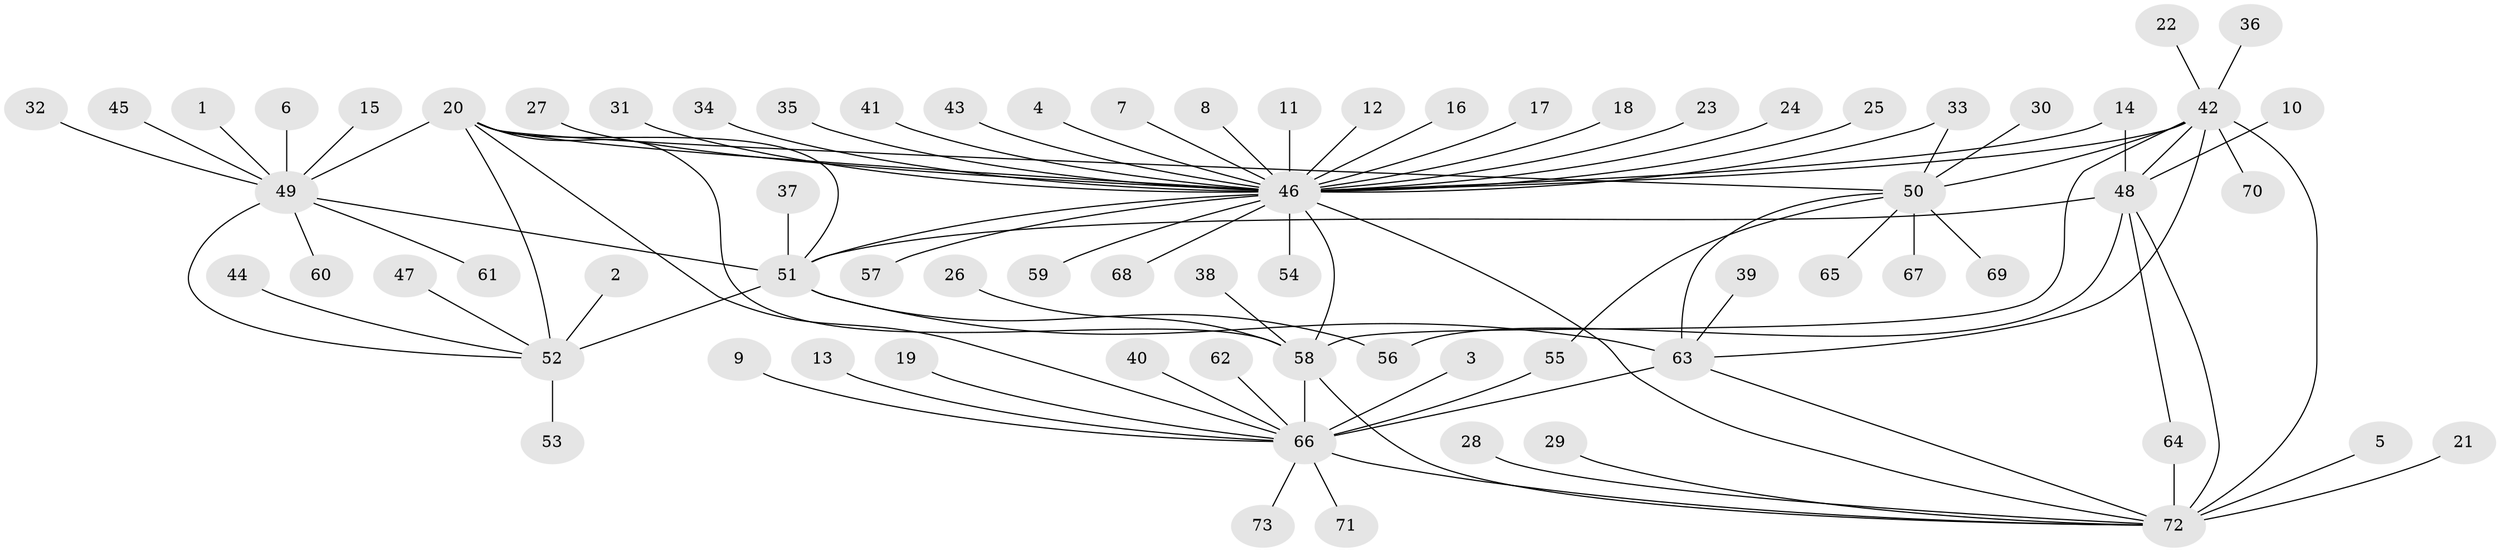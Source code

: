 // original degree distribution, {14: 0.0136986301369863, 8: 0.0547945205479452, 11: 0.02054794520547945, 9: 0.06164383561643835, 12: 0.02054794520547945, 13: 0.0136986301369863, 7: 0.0410958904109589, 6: 0.00684931506849315, 16: 0.00684931506849315, 2: 0.1643835616438356, 4: 0.00684931506849315, 1: 0.5616438356164384, 3: 0.0273972602739726}
// Generated by graph-tools (version 1.1) at 2025/50/03/09/25 03:50:26]
// undirected, 73 vertices, 94 edges
graph export_dot {
graph [start="1"]
  node [color=gray90,style=filled];
  1;
  2;
  3;
  4;
  5;
  6;
  7;
  8;
  9;
  10;
  11;
  12;
  13;
  14;
  15;
  16;
  17;
  18;
  19;
  20;
  21;
  22;
  23;
  24;
  25;
  26;
  27;
  28;
  29;
  30;
  31;
  32;
  33;
  34;
  35;
  36;
  37;
  38;
  39;
  40;
  41;
  42;
  43;
  44;
  45;
  46;
  47;
  48;
  49;
  50;
  51;
  52;
  53;
  54;
  55;
  56;
  57;
  58;
  59;
  60;
  61;
  62;
  63;
  64;
  65;
  66;
  67;
  68;
  69;
  70;
  71;
  72;
  73;
  1 -- 49 [weight=1.0];
  2 -- 52 [weight=1.0];
  3 -- 66 [weight=1.0];
  4 -- 46 [weight=1.0];
  5 -- 72 [weight=1.0];
  6 -- 49 [weight=1.0];
  7 -- 46 [weight=1.0];
  8 -- 46 [weight=1.0];
  9 -- 66 [weight=1.0];
  10 -- 48 [weight=1.0];
  11 -- 46 [weight=1.0];
  12 -- 46 [weight=1.0];
  13 -- 66 [weight=1.0];
  14 -- 46 [weight=1.0];
  14 -- 48 [weight=1.0];
  15 -- 49 [weight=1.0];
  16 -- 46 [weight=1.0];
  17 -- 46 [weight=1.0];
  18 -- 46 [weight=1.0];
  19 -- 66 [weight=1.0];
  20 -- 46 [weight=1.0];
  20 -- 49 [weight=1.0];
  20 -- 50 [weight=1.0];
  20 -- 51 [weight=2.0];
  20 -- 52 [weight=3.0];
  20 -- 58 [weight=1.0];
  20 -- 66 [weight=1.0];
  21 -- 72 [weight=1.0];
  22 -- 42 [weight=1.0];
  23 -- 46 [weight=1.0];
  24 -- 46 [weight=1.0];
  25 -- 46 [weight=1.0];
  26 -- 58 [weight=1.0];
  27 -- 46 [weight=1.0];
  28 -- 72 [weight=1.0];
  29 -- 72 [weight=1.0];
  30 -- 50 [weight=1.0];
  31 -- 46 [weight=1.0];
  32 -- 49 [weight=1.0];
  33 -- 46 [weight=1.0];
  33 -- 50 [weight=1.0];
  34 -- 46 [weight=1.0];
  35 -- 46 [weight=1.0];
  36 -- 42 [weight=1.0];
  37 -- 51 [weight=1.0];
  38 -- 58 [weight=1.0];
  39 -- 63 [weight=1.0];
  40 -- 66 [weight=1.0];
  41 -- 46 [weight=1.0];
  42 -- 46 [weight=1.0];
  42 -- 48 [weight=1.0];
  42 -- 50 [weight=5.0];
  42 -- 58 [weight=1.0];
  42 -- 63 [weight=1.0];
  42 -- 70 [weight=1.0];
  42 -- 72 [weight=1.0];
  43 -- 46 [weight=1.0];
  44 -- 52 [weight=1.0];
  45 -- 49 [weight=1.0];
  46 -- 51 [weight=1.0];
  46 -- 54 [weight=1.0];
  46 -- 57 [weight=1.0];
  46 -- 58 [weight=3.0];
  46 -- 59 [weight=1.0];
  46 -- 68 [weight=1.0];
  46 -- 72 [weight=1.0];
  47 -- 52 [weight=1.0];
  48 -- 51 [weight=1.0];
  48 -- 56 [weight=1.0];
  48 -- 64 [weight=1.0];
  48 -- 72 [weight=5.0];
  49 -- 51 [weight=2.0];
  49 -- 52 [weight=3.0];
  49 -- 60 [weight=1.0];
  49 -- 61 [weight=1.0];
  50 -- 55 [weight=1.0];
  50 -- 63 [weight=5.0];
  50 -- 65 [weight=1.0];
  50 -- 67 [weight=1.0];
  50 -- 69 [weight=1.0];
  51 -- 52 [weight=6.0];
  51 -- 56 [weight=1.0];
  51 -- 63 [weight=1.0];
  52 -- 53 [weight=1.0];
  55 -- 66 [weight=1.0];
  58 -- 66 [weight=12.0];
  58 -- 72 [weight=1.0];
  62 -- 66 [weight=1.0];
  63 -- 66 [weight=1.0];
  63 -- 72 [weight=1.0];
  64 -- 72 [weight=5.0];
  66 -- 71 [weight=1.0];
  66 -- 72 [weight=1.0];
  66 -- 73 [weight=1.0];
}
